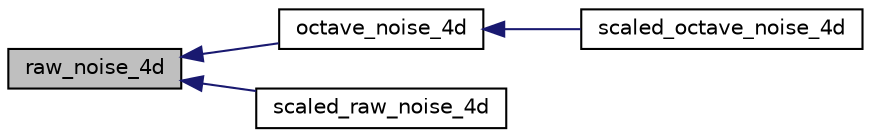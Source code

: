 digraph "raw_noise_4d"
{
  edge [fontname="Helvetica",fontsize="10",labelfontname="Helvetica",labelfontsize="10"];
  node [fontname="Helvetica",fontsize="10",shape=record];
  rankdir="LR";
  Node1 [label="raw_noise_4d",height=0.2,width=0.4,color="black", fillcolor="grey75", style="filled" fontcolor="black"];
  Node1 -> Node2 [dir="back",color="midnightblue",fontsize="10",style="solid",fontname="Helvetica"];
  Node2 [label="octave_noise_4d",height=0.2,width=0.4,color="black", fillcolor="white", style="filled",URL="$_examples_2_planet_2simplexnoise_8h.html#a937a48d2182c4f122de2db7c03f44392"];
  Node2 -> Node3 [dir="back",color="midnightblue",fontsize="10",style="solid",fontname="Helvetica"];
  Node3 [label="scaled_octave_noise_4d",height=0.2,width=0.4,color="black", fillcolor="white", style="filled",URL="$_examples_2_planet_2simplexnoise_8h.html#a5824a6195ae94fb2d352e63b7cbc6bcc"];
  Node1 -> Node4 [dir="back",color="midnightblue",fontsize="10",style="solid",fontname="Helvetica"];
  Node4 [label="scaled_raw_noise_4d",height=0.2,width=0.4,color="black", fillcolor="white", style="filled",URL="$_examples_2_planet_2simplexnoise_8h.html#a43a2cf807a9d02c32561967b8a78c785"];
}
